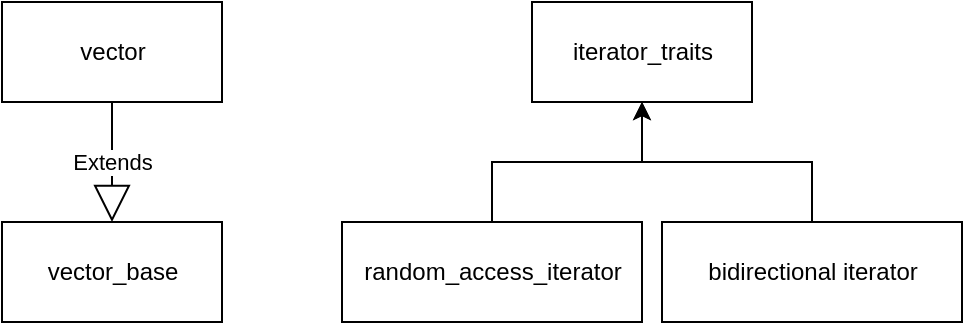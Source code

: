 <mxfile version="20.5.3" type="embed"><diagram id="lrSss34pAUVBStn45Vro" name="Page-1"><mxGraphModel dx="906" dy="191" grid="1" gridSize="10" guides="1" tooltips="1" connect="1" arrows="1" fold="1" page="1" pageScale="1" pageWidth="850" pageHeight="1100" math="0" shadow="0"><root><mxCell id="0"/><mxCell id="1" parent="0"/><mxCell id="2" value="vector" style="html=1;" vertex="1" parent="1"><mxGeometry x="50" y="40" width="110" height="50" as="geometry"/></mxCell><mxCell id="3" value="vector_base" style="html=1;" vertex="1" parent="1"><mxGeometry x="50" y="150" width="110" height="50" as="geometry"/></mxCell><mxCell id="4" value="Extends" style="endArrow=block;endSize=16;endFill=0;html=1;rounded=0;exitX=0.5;exitY=1;exitDx=0;exitDy=0;entryX=0.5;entryY=0;entryDx=0;entryDy=0;" edge="1" parent="1" source="2" target="3"><mxGeometry width="160" relative="1" as="geometry"><mxPoint x="340" y="120" as="sourcePoint"/><mxPoint x="500" y="120" as="targetPoint"/></mxGeometry></mxCell><mxCell id="5" value="iterator_traits" style="html=1;" vertex="1" parent="1"><mxGeometry x="315" y="40" width="110" height="50" as="geometry"/></mxCell><mxCell id="8" style="edgeStyle=orthogonalEdgeStyle;rounded=0;orthogonalLoop=1;jettySize=auto;html=1;entryX=0.5;entryY=1;entryDx=0;entryDy=0;" edge="1" parent="1" source="6" target="5"><mxGeometry relative="1" as="geometry"/></mxCell><mxCell id="6" value="random_access_iterator" style="html=1;" vertex="1" parent="1"><mxGeometry x="220" y="150" width="150" height="50" as="geometry"/></mxCell><mxCell id="9" style="edgeStyle=orthogonalEdgeStyle;rounded=0;orthogonalLoop=1;jettySize=auto;html=1;entryX=0.5;entryY=1;entryDx=0;entryDy=0;" edge="1" parent="1" source="7" target="5"><mxGeometry relative="1" as="geometry"/></mxCell><mxCell id="7" value="bidirectional iterator" style="html=1;" vertex="1" parent="1"><mxGeometry x="380" y="150" width="150" height="50" as="geometry"/></mxCell></root></mxGraphModel></diagram></mxfile>